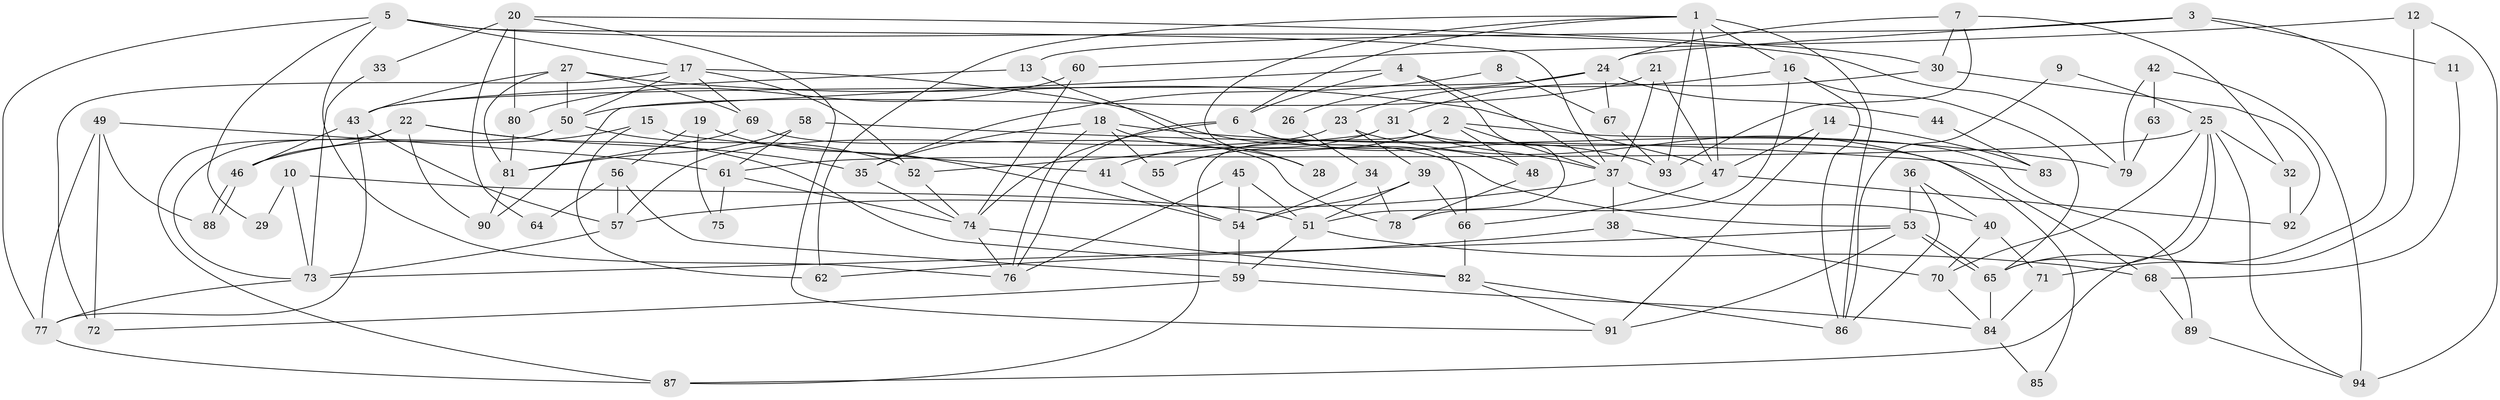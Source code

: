 // coarse degree distribution, {8: 0.0425531914893617, 12: 0.02127659574468085, 15: 0.02127659574468085, 6: 0.0851063829787234, 3: 0.23404255319148937, 5: 0.19148936170212766, 13: 0.02127659574468085, 11: 0.0425531914893617, 2: 0.19148936170212766, 4: 0.10638297872340426, 7: 0.0425531914893617}
// Generated by graph-tools (version 1.1) at 2025/51/03/04/25 22:51:06]
// undirected, 94 vertices, 188 edges
graph export_dot {
  node [color=gray90,style=filled];
  1;
  2;
  3;
  4;
  5;
  6;
  7;
  8;
  9;
  10;
  11;
  12;
  13;
  14;
  15;
  16;
  17;
  18;
  19;
  20;
  21;
  22;
  23;
  24;
  25;
  26;
  27;
  28;
  29;
  30;
  31;
  32;
  33;
  34;
  35;
  36;
  37;
  38;
  39;
  40;
  41;
  42;
  43;
  44;
  45;
  46;
  47;
  48;
  49;
  50;
  51;
  52;
  53;
  54;
  55;
  56;
  57;
  58;
  59;
  60;
  61;
  62;
  63;
  64;
  65;
  66;
  67;
  68;
  69;
  70;
  71;
  72;
  73;
  74;
  75;
  76;
  77;
  78;
  79;
  80;
  81;
  82;
  83;
  84;
  85;
  86;
  87;
  88;
  89;
  90;
  91;
  92;
  93;
  94;
  1 -- 47;
  1 -- 86;
  1 -- 6;
  1 -- 16;
  1 -- 62;
  1 -- 66;
  1 -- 93;
  2 -- 37;
  2 -- 48;
  2 -- 55;
  2 -- 87;
  2 -- 89;
  3 -- 65;
  3 -- 24;
  3 -- 11;
  3 -- 13;
  4 -- 37;
  4 -- 6;
  4 -- 51;
  4 -- 90;
  5 -- 17;
  5 -- 37;
  5 -- 29;
  5 -- 76;
  5 -- 77;
  5 -- 79;
  6 -- 76;
  6 -- 48;
  6 -- 74;
  6 -- 93;
  7 -- 93;
  7 -- 30;
  7 -- 24;
  7 -- 32;
  8 -- 67;
  8 -- 35;
  9 -- 25;
  9 -- 86;
  10 -- 51;
  10 -- 73;
  10 -- 29;
  11 -- 68;
  12 -- 94;
  12 -- 60;
  12 -- 71;
  13 -- 43;
  13 -- 28;
  14 -- 91;
  14 -- 47;
  14 -- 83;
  15 -- 62;
  15 -- 41;
  15 -- 46;
  16 -- 65;
  16 -- 23;
  16 -- 78;
  16 -- 86;
  17 -- 50;
  17 -- 53;
  17 -- 52;
  17 -- 69;
  17 -- 72;
  18 -- 35;
  18 -- 76;
  18 -- 28;
  18 -- 55;
  18 -- 79;
  19 -- 56;
  19 -- 54;
  19 -- 75;
  20 -- 30;
  20 -- 91;
  20 -- 33;
  20 -- 64;
  20 -- 80;
  21 -- 37;
  21 -- 50;
  21 -- 47;
  22 -- 46;
  22 -- 87;
  22 -- 35;
  22 -- 82;
  22 -- 90;
  23 -- 39;
  23 -- 57;
  23 -- 68;
  24 -- 43;
  24 -- 26;
  24 -- 44;
  24 -- 67;
  25 -- 87;
  25 -- 61;
  25 -- 32;
  25 -- 65;
  25 -- 70;
  25 -- 94;
  26 -- 34;
  27 -- 43;
  27 -- 81;
  27 -- 47;
  27 -- 50;
  27 -- 69;
  30 -- 92;
  30 -- 31;
  31 -- 52;
  31 -- 37;
  31 -- 41;
  31 -- 85;
  32 -- 92;
  33 -- 73;
  34 -- 54;
  34 -- 78;
  35 -- 74;
  36 -- 86;
  36 -- 53;
  36 -- 40;
  37 -- 40;
  37 -- 57;
  37 -- 38;
  38 -- 70;
  38 -- 62;
  39 -- 51;
  39 -- 66;
  39 -- 54;
  40 -- 70;
  40 -- 71;
  41 -- 54;
  42 -- 94;
  42 -- 79;
  42 -- 63;
  43 -- 46;
  43 -- 57;
  43 -- 77;
  44 -- 83;
  45 -- 76;
  45 -- 51;
  45 -- 54;
  46 -- 88;
  46 -- 88;
  47 -- 66;
  47 -- 92;
  48 -- 78;
  49 -- 72;
  49 -- 77;
  49 -- 61;
  49 -- 88;
  50 -- 52;
  50 -- 73;
  51 -- 59;
  51 -- 68;
  52 -- 74;
  53 -- 65;
  53 -- 65;
  53 -- 73;
  53 -- 91;
  54 -- 59;
  56 -- 57;
  56 -- 59;
  56 -- 64;
  57 -- 73;
  58 -- 61;
  58 -- 81;
  58 -- 83;
  59 -- 84;
  59 -- 72;
  60 -- 80;
  60 -- 74;
  61 -- 74;
  61 -- 75;
  63 -- 79;
  65 -- 84;
  66 -- 82;
  67 -- 93;
  68 -- 89;
  69 -- 78;
  69 -- 81;
  70 -- 84;
  71 -- 84;
  73 -- 77;
  74 -- 82;
  74 -- 76;
  77 -- 87;
  80 -- 81;
  81 -- 90;
  82 -- 86;
  82 -- 91;
  84 -- 85;
  89 -- 94;
}
